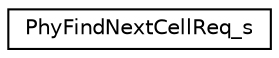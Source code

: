digraph "Graphical Class Hierarchy"
{
 // LATEX_PDF_SIZE
  edge [fontname="Helvetica",fontsize="10",labelfontname="Helvetica",labelfontsize="10"];
  node [fontname="Helvetica",fontsize="10",shape=record];
  rankdir="LR";
  Node0 [label="PhyFindNextCellReq_s",height=0.2,width=0.4,color="black", fillcolor="white", style="filled",URL="$structPhyFindNextCellReq__s.html",tooltip=" "];
}
